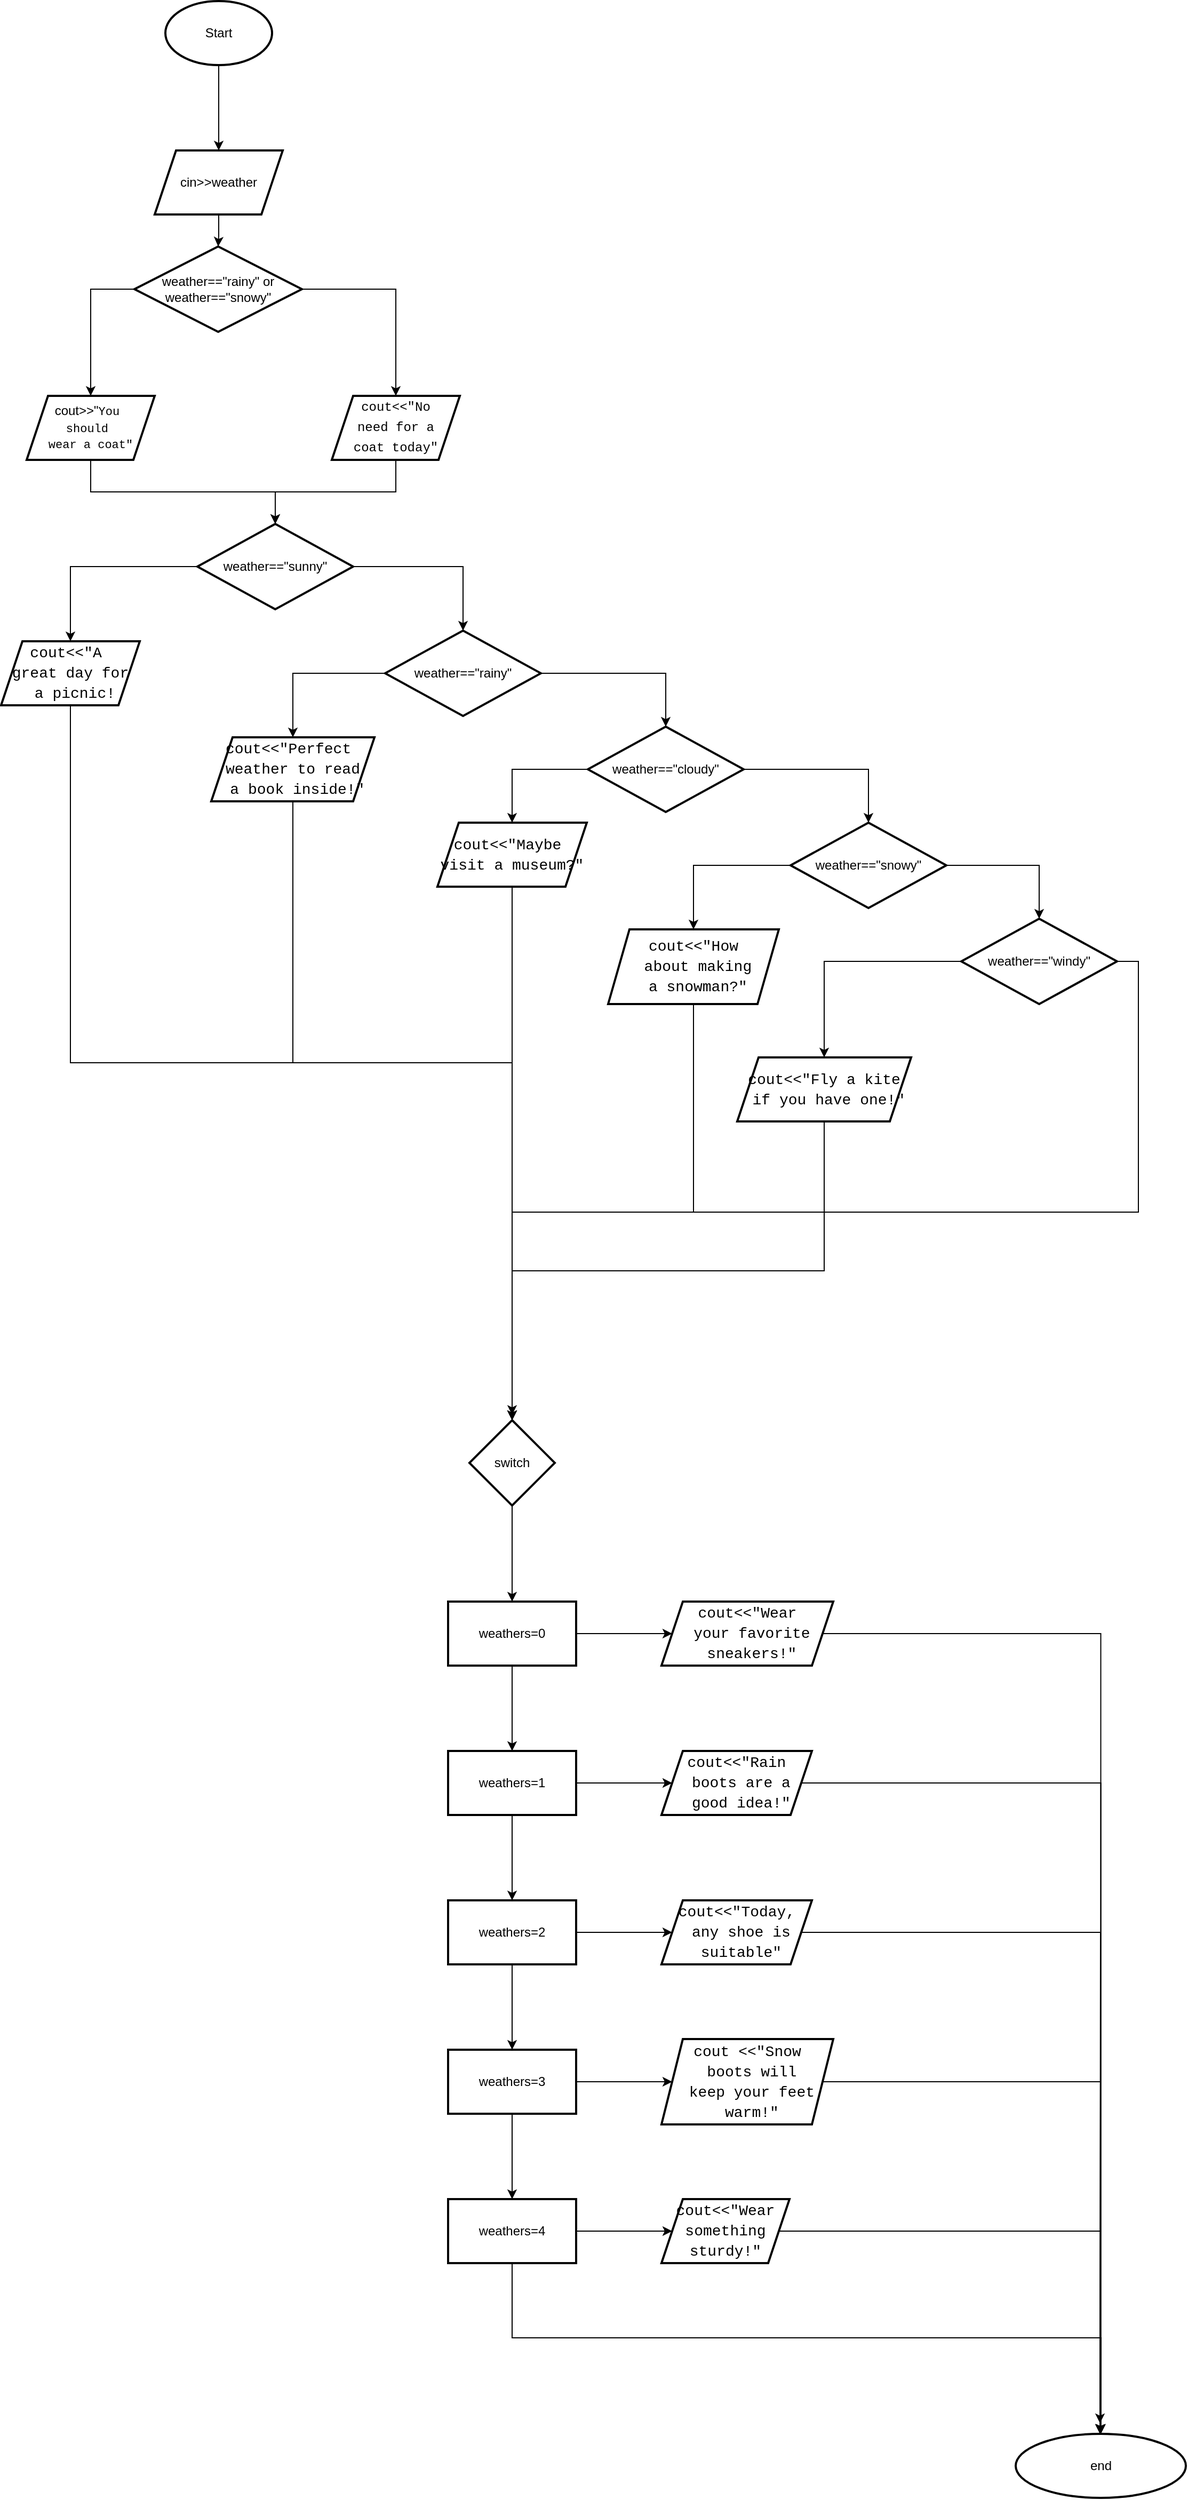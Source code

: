 <mxfile version="24.7.8">
  <diagram name="Сторінка-1" id="xTLHWUKdXR8X0EgJbJ4l">
    <mxGraphModel dx="941" dy="644" grid="1" gridSize="10" guides="1" tooltips="1" connect="1" arrows="1" fold="1" page="1" pageScale="1" pageWidth="827" pageHeight="1169" math="0" shadow="0">
      <root>
        <mxCell id="0" />
        <mxCell id="1" parent="0" />
        <mxCell id="074VwIv8RnxLzK14YC_P-3" value="" style="edgeStyle=orthogonalEdgeStyle;rounded=0;orthogonalLoop=1;jettySize=auto;html=1;" parent="1" source="074VwIv8RnxLzK14YC_P-1" target="074VwIv8RnxLzK14YC_P-2" edge="1">
          <mxGeometry relative="1" as="geometry" />
        </mxCell>
        <mxCell id="074VwIv8RnxLzK14YC_P-1" value="Start" style="strokeWidth=2;html=1;shape=mxgraph.flowchart.start_1;whiteSpace=wrap;" parent="1" vertex="1">
          <mxGeometry x="364" y="20" width="100" height="60" as="geometry" />
        </mxCell>
        <mxCell id="074VwIv8RnxLzK14YC_P-5" value="" style="edgeStyle=orthogonalEdgeStyle;rounded=0;orthogonalLoop=1;jettySize=auto;html=1;" parent="1" source="074VwIv8RnxLzK14YC_P-2" target="074VwIv8RnxLzK14YC_P-4" edge="1">
          <mxGeometry relative="1" as="geometry" />
        </mxCell>
        <mxCell id="074VwIv8RnxLzK14YC_P-2" value="cin&amp;gt;&amp;gt;weather" style="shape=parallelogram;perimeter=parallelogramPerimeter;whiteSpace=wrap;html=1;fixedSize=1;strokeWidth=2;" parent="1" vertex="1">
          <mxGeometry x="354" y="160" width="120" height="60" as="geometry" />
        </mxCell>
        <mxCell id="074VwIv8RnxLzK14YC_P-7" value="" style="edgeStyle=orthogonalEdgeStyle;rounded=0;orthogonalLoop=1;jettySize=auto;html=1;exitX=0;exitY=0.5;exitDx=0;exitDy=0;" parent="1" source="074VwIv8RnxLzK14YC_P-4" target="074VwIv8RnxLzK14YC_P-6" edge="1">
          <mxGeometry relative="1" as="geometry" />
        </mxCell>
        <mxCell id="074VwIv8RnxLzK14YC_P-9" value="" style="edgeStyle=orthogonalEdgeStyle;rounded=0;orthogonalLoop=1;jettySize=auto;html=1;" parent="1" source="074VwIv8RnxLzK14YC_P-4" target="074VwIv8RnxLzK14YC_P-8" edge="1">
          <mxGeometry relative="1" as="geometry" />
        </mxCell>
        <mxCell id="074VwIv8RnxLzK14YC_P-4" value="weather==&quot;&lt;span style=&quot;background-color: initial;&quot;&gt;rainy&quot; or&lt;/span&gt;&lt;div&gt;weather==&quot;snowy&lt;span style=&quot;background-color: initial;&quot;&gt;&quot;&lt;/span&gt;&lt;span style=&quot;background-color: initial;&quot;&gt;&lt;br&gt;&lt;/span&gt;&lt;/div&gt;" style="rhombus;whiteSpace=wrap;html=1;strokeWidth=2;" parent="1" vertex="1">
          <mxGeometry x="335" y="250" width="157" height="80" as="geometry" />
        </mxCell>
        <mxCell id="074VwIv8RnxLzK14YC_P-14" style="edgeStyle=orthogonalEdgeStyle;rounded=0;orthogonalLoop=1;jettySize=auto;html=1;exitX=0.5;exitY=1;exitDx=0;exitDy=0;" parent="1" source="074VwIv8RnxLzK14YC_P-6" target="074VwIv8RnxLzK14YC_P-10" edge="1">
          <mxGeometry relative="1" as="geometry" />
        </mxCell>
        <mxCell id="074VwIv8RnxLzK14YC_P-6" value="cout&amp;gt;&amp;gt;&quot;&lt;span style=&quot;font-family: Consolas, &amp;quot;Courier New&amp;quot;, monospace; white-space: pre;&quot;&gt;&lt;font style=&quot;font-size: 11px;&quot;&gt;You &lt;/font&gt;&lt;/span&gt;&lt;div&gt;&lt;span style=&quot;font-family: Consolas, &amp;quot;Courier New&amp;quot;, monospace; white-space: pre;&quot;&gt;&lt;font style=&quot;font-size: 11px;&quot;&gt;should &lt;/font&gt;&lt;/span&gt;&lt;/div&gt;&lt;div&gt;&lt;span style=&quot;font-family: Consolas, &amp;quot;Courier New&amp;quot;, monospace; white-space: pre;&quot;&gt;&lt;font style=&quot;font-size: 11px;&quot;&gt;wear a coat&quot;&lt;/font&gt;&lt;/span&gt;&lt;/div&gt;" style="shape=parallelogram;perimeter=parallelogramPerimeter;whiteSpace=wrap;html=1;fixedSize=1;strokeWidth=2;" parent="1" vertex="1">
          <mxGeometry x="234" y="390" width="120" height="60" as="geometry" />
        </mxCell>
        <mxCell id="074VwIv8RnxLzK14YC_P-11" value="" style="edgeStyle=orthogonalEdgeStyle;rounded=0;orthogonalLoop=1;jettySize=auto;html=1;entryX=0.5;entryY=0;entryDx=0;entryDy=0;" parent="1" target="074VwIv8RnxLzK14YC_P-10" edge="1">
          <mxGeometry relative="1" as="geometry">
            <mxPoint x="580" y="450" as="sourcePoint" />
            <Array as="points">
              <mxPoint x="580" y="480" />
              <mxPoint x="467" y="480" />
            </Array>
          </mxGeometry>
        </mxCell>
        <mxCell id="074VwIv8RnxLzK14YC_P-8" value="&lt;div style=&quot;font-family: Consolas, &amp;quot;Courier New&amp;quot;, monospace; line-height: 19px; white-space: pre;&quot;&gt;&lt;span style=&quot;background-color: rgb(255, 255, 255);&quot;&gt;cout&amp;lt;&amp;lt;&quot;No&lt;/span&gt;&lt;/div&gt;&lt;div style=&quot;font-family: Consolas, &amp;quot;Courier New&amp;quot;, monospace; line-height: 19px; white-space: pre;&quot;&gt;&lt;span style=&quot;background-color: rgb(255, 255, 255);&quot;&gt; need&lt;/span&gt;&lt;span style=&quot;background-color: rgb(255, 255, 255);&quot;&gt; for a &lt;/span&gt;&lt;/div&gt;&lt;div style=&quot;font-family: Consolas, &amp;quot;Courier New&amp;quot;, monospace; line-height: 19px; white-space: pre;&quot;&gt;&lt;span style=&quot;background-color: rgb(255, 255, 255);&quot;&gt;coat today&quot;&lt;/span&gt;&lt;/div&gt;" style="shape=parallelogram;perimeter=parallelogramPerimeter;whiteSpace=wrap;html=1;fixedSize=1;strokeWidth=2;" parent="1" vertex="1">
          <mxGeometry x="520" y="390" width="120" height="60" as="geometry" />
        </mxCell>
        <mxCell id="074VwIv8RnxLzK14YC_P-16" value="" style="edgeStyle=orthogonalEdgeStyle;rounded=0;orthogonalLoop=1;jettySize=auto;html=1;" parent="1" source="074VwIv8RnxLzK14YC_P-10" target="074VwIv8RnxLzK14YC_P-15" edge="1">
          <mxGeometry relative="1" as="geometry" />
        </mxCell>
        <mxCell id="074VwIv8RnxLzK14YC_P-18" value="" style="edgeStyle=orthogonalEdgeStyle;rounded=0;orthogonalLoop=1;jettySize=auto;html=1;" parent="1" source="074VwIv8RnxLzK14YC_P-10" target="074VwIv8RnxLzK14YC_P-17" edge="1">
          <mxGeometry relative="1" as="geometry" />
        </mxCell>
        <mxCell id="074VwIv8RnxLzK14YC_P-10" value="weather==&quot;sunny&quot;" style="rhombus;whiteSpace=wrap;html=1;strokeWidth=2;" parent="1" vertex="1">
          <mxGeometry x="394" y="510" width="146" height="80" as="geometry" />
        </mxCell>
        <mxCell id="074VwIv8RnxLzK14YC_P-35" value="" style="edgeStyle=orthogonalEdgeStyle;rounded=0;orthogonalLoop=1;jettySize=auto;html=1;exitX=0.5;exitY=1;exitDx=0;exitDy=0;" parent="1" source="074VwIv8RnxLzK14YC_P-15" target="074VwIv8RnxLzK14YC_P-34" edge="1">
          <mxGeometry relative="1" as="geometry">
            <mxPoint x="240" y="710" as="sourcePoint" />
          </mxGeometry>
        </mxCell>
        <mxCell id="074VwIv8RnxLzK14YC_P-15" value="&lt;div style=&quot;font-family: Consolas, &amp;quot;Courier New&amp;quot;, monospace; font-size: 14px; line-height: 19px; white-space: pre;&quot;&gt;cout&amp;lt;&amp;lt;&quot;A &lt;/div&gt;&lt;div style=&quot;font-family: Consolas, &amp;quot;Courier New&amp;quot;, monospace; font-size: 14px; line-height: 19px; white-space: pre;&quot;&gt;great day&lt;span style=&quot;background-color: initial;&quot;&gt; for&lt;/span&gt;&lt;/div&gt;&lt;div style=&quot;font-family: Consolas, &amp;quot;Courier New&amp;quot;, monospace; font-size: 14px; line-height: 19px; white-space: pre;&quot;&gt;&lt;span style=&quot;background-color: initial;&quot;&gt; a picnic!&lt;/span&gt;&lt;/div&gt;" style="shape=parallelogram;perimeter=parallelogramPerimeter;whiteSpace=wrap;html=1;fixedSize=1;strokeWidth=2;" parent="1" vertex="1">
          <mxGeometry x="210" y="620" width="130" height="60" as="geometry" />
        </mxCell>
        <mxCell id="074VwIv8RnxLzK14YC_P-20" value="" style="edgeStyle=orthogonalEdgeStyle;rounded=0;orthogonalLoop=1;jettySize=auto;html=1;" parent="1" source="074VwIv8RnxLzK14YC_P-17" target="074VwIv8RnxLzK14YC_P-19" edge="1">
          <mxGeometry relative="1" as="geometry" />
        </mxCell>
        <mxCell id="074VwIv8RnxLzK14YC_P-22" value="" style="edgeStyle=orthogonalEdgeStyle;rounded=0;orthogonalLoop=1;jettySize=auto;html=1;" parent="1" source="074VwIv8RnxLzK14YC_P-17" target="074VwIv8RnxLzK14YC_P-21" edge="1">
          <mxGeometry relative="1" as="geometry" />
        </mxCell>
        <mxCell id="074VwIv8RnxLzK14YC_P-17" value="weather==&quot;rainy&quot;" style="rhombus;whiteSpace=wrap;html=1;strokeWidth=2;" parent="1" vertex="1">
          <mxGeometry x="570" y="610" width="146" height="80" as="geometry" />
        </mxCell>
        <mxCell id="074VwIv8RnxLzK14YC_P-36" style="edgeStyle=orthogonalEdgeStyle;rounded=0;orthogonalLoop=1;jettySize=auto;html=1;entryX=0.5;entryY=0;entryDx=0;entryDy=0;exitX=0.5;exitY=1;exitDx=0;exitDy=0;" parent="1" edge="1">
          <mxGeometry relative="1" as="geometry">
            <mxPoint x="483.5" y="765" as="sourcePoint" />
            <mxPoint x="689" y="1345" as="targetPoint" />
            <Array as="points">
              <mxPoint x="483" y="1015" />
              <mxPoint x="689" y="1015" />
            </Array>
          </mxGeometry>
        </mxCell>
        <mxCell id="074VwIv8RnxLzK14YC_P-19" value="&lt;div style=&quot;font-family: Consolas, &amp;quot;Courier New&amp;quot;, monospace; font-size: 14px; line-height: 19px; white-space: pre;&quot;&gt;cout&amp;lt;&amp;lt;&lt;span style=&quot;background-color: initial;&quot;&gt;&quot;Perfect &lt;/span&gt;&lt;/div&gt;&lt;div style=&quot;font-family: Consolas, &amp;quot;Courier New&amp;quot;, monospace; font-size: 14px; line-height: 19px; white-space: pre;&quot;&gt;weather to read&lt;/div&gt;&lt;div style=&quot;font-family: Consolas, &amp;quot;Courier New&amp;quot;, monospace; font-size: 14px; line-height: 19px; white-space: pre;&quot;&gt; a book inside!&quot;&lt;/div&gt;" style="shape=parallelogram;perimeter=parallelogramPerimeter;whiteSpace=wrap;html=1;fixedSize=1;strokeWidth=2;" parent="1" vertex="1">
          <mxGeometry x="407" y="710" width="153" height="60" as="geometry" />
        </mxCell>
        <mxCell id="074VwIv8RnxLzK14YC_P-24" value="" style="edgeStyle=orthogonalEdgeStyle;rounded=0;orthogonalLoop=1;jettySize=auto;html=1;" parent="1" source="074VwIv8RnxLzK14YC_P-21" target="074VwIv8RnxLzK14YC_P-23" edge="1">
          <mxGeometry relative="1" as="geometry" />
        </mxCell>
        <mxCell id="074VwIv8RnxLzK14YC_P-26" value="" style="edgeStyle=orthogonalEdgeStyle;rounded=0;orthogonalLoop=1;jettySize=auto;html=1;" parent="1" source="074VwIv8RnxLzK14YC_P-21" target="074VwIv8RnxLzK14YC_P-25" edge="1">
          <mxGeometry relative="1" as="geometry" />
        </mxCell>
        <mxCell id="074VwIv8RnxLzK14YC_P-21" value="weather==&quot;cloudy&quot;" style="rhombus;whiteSpace=wrap;html=1;strokeWidth=2;" parent="1" vertex="1">
          <mxGeometry x="760" y="700" width="146" height="80" as="geometry" />
        </mxCell>
        <mxCell id="074VwIv8RnxLzK14YC_P-37" style="edgeStyle=orthogonalEdgeStyle;rounded=0;orthogonalLoop=1;jettySize=auto;html=1;entryX=0.5;entryY=0;entryDx=0;entryDy=0;" parent="1" source="074VwIv8RnxLzK14YC_P-23" target="074VwIv8RnxLzK14YC_P-34" edge="1">
          <mxGeometry relative="1" as="geometry" />
        </mxCell>
        <mxCell id="074VwIv8RnxLzK14YC_P-23" value="&lt;div style=&quot;font-family: Consolas, &amp;quot;Courier New&amp;quot;, monospace; font-size: 14px; line-height: 19px; white-space: pre;&quot;&gt;cout&amp;lt;&amp;lt;&quot;Maybe &lt;/div&gt;&lt;div style=&quot;font-family: Consolas, &amp;quot;Courier New&amp;quot;, monospace; font-size: 14px; line-height: 19px; white-space: pre;&quot;&gt;visit a museum?&quot;&lt;/div&gt;" style="shape=parallelogram;perimeter=parallelogramPerimeter;whiteSpace=wrap;html=1;fixedSize=1;strokeWidth=2;" parent="1" vertex="1">
          <mxGeometry x="619" y="790" width="140" height="60" as="geometry" />
        </mxCell>
        <mxCell id="074VwIv8RnxLzK14YC_P-28" value="" style="edgeStyle=orthogonalEdgeStyle;rounded=0;orthogonalLoop=1;jettySize=auto;html=1;" parent="1" source="074VwIv8RnxLzK14YC_P-25" target="074VwIv8RnxLzK14YC_P-27" edge="1">
          <mxGeometry relative="1" as="geometry" />
        </mxCell>
        <mxCell id="074VwIv8RnxLzK14YC_P-30" value="" style="edgeStyle=orthogonalEdgeStyle;rounded=0;orthogonalLoop=1;jettySize=auto;html=1;" parent="1" source="074VwIv8RnxLzK14YC_P-25" target="074VwIv8RnxLzK14YC_P-29" edge="1">
          <mxGeometry relative="1" as="geometry" />
        </mxCell>
        <mxCell id="074VwIv8RnxLzK14YC_P-25" value="weather==&quot;snowy&quot;" style="rhombus;whiteSpace=wrap;html=1;strokeWidth=2;" parent="1" vertex="1">
          <mxGeometry x="950" y="790" width="146" height="80" as="geometry" />
        </mxCell>
        <mxCell id="074VwIv8RnxLzK14YC_P-38" style="edgeStyle=orthogonalEdgeStyle;rounded=0;orthogonalLoop=1;jettySize=auto;html=1;entryX=0.5;entryY=0;entryDx=0;entryDy=0;exitX=0.5;exitY=1;exitDx=0;exitDy=0;" parent="1" source="074VwIv8RnxLzK14YC_P-27" target="074VwIv8RnxLzK14YC_P-34" edge="1">
          <mxGeometry relative="1" as="geometry" />
        </mxCell>
        <mxCell id="074VwIv8RnxLzK14YC_P-27" value="&lt;div style=&quot;font-family: Consolas, &amp;quot;Courier New&amp;quot;, monospace; font-weight: normal; font-size: 14px; line-height: 19px; white-space: pre;&quot;&gt;&lt;div&gt;cout&amp;lt;&amp;lt;&quot;How&lt;/div&gt;&lt;div&gt; about making&lt;/div&gt;&lt;div&gt; a snowman?&quot;&lt;/div&gt;&lt;/div&gt;" style="shape=parallelogram;perimeter=parallelogramPerimeter;whiteSpace=wrap;html=1;fixedSize=1;strokeWidth=2;" parent="1" vertex="1">
          <mxGeometry x="779" y="890" width="160" height="70" as="geometry" />
        </mxCell>
        <mxCell id="074VwIv8RnxLzK14YC_P-32" value="" style="edgeStyle=orthogonalEdgeStyle;rounded=0;orthogonalLoop=1;jettySize=auto;html=1;" parent="1" source="074VwIv8RnxLzK14YC_P-29" target="074VwIv8RnxLzK14YC_P-31" edge="1">
          <mxGeometry relative="1" as="geometry" />
        </mxCell>
        <mxCell id="074VwIv8RnxLzK14YC_P-41" style="edgeStyle=orthogonalEdgeStyle;rounded=0;orthogonalLoop=1;jettySize=auto;html=1;exitX=1;exitY=0.5;exitDx=0;exitDy=0;" parent="1" source="074VwIv8RnxLzK14YC_P-29" target="074VwIv8RnxLzK14YC_P-34" edge="1">
          <mxGeometry relative="1" as="geometry" />
        </mxCell>
        <mxCell id="074VwIv8RnxLzK14YC_P-29" value="weather==&quot;windy&quot;" style="rhombus;whiteSpace=wrap;html=1;strokeWidth=2;" parent="1" vertex="1">
          <mxGeometry x="1110" y="880" width="146" height="80" as="geometry" />
        </mxCell>
        <mxCell id="074VwIv8RnxLzK14YC_P-40" style="edgeStyle=orthogonalEdgeStyle;rounded=0;orthogonalLoop=1;jettySize=auto;html=1;exitX=0.5;exitY=1;exitDx=0;exitDy=0;" parent="1" source="074VwIv8RnxLzK14YC_P-31" target="074VwIv8RnxLzK14YC_P-34" edge="1">
          <mxGeometry relative="1" as="geometry" />
        </mxCell>
        <mxCell id="074VwIv8RnxLzK14YC_P-31" value="&lt;div style=&quot;font-family: Consolas, &amp;quot;Courier New&amp;quot;, monospace; font-size: 14px; line-height: 19px; white-space: pre;&quot;&gt;cout&amp;lt;&amp;lt;&quot;Fly a kite&lt;/div&gt;&lt;div style=&quot;font-family: Consolas, &amp;quot;Courier New&amp;quot;, monospace; font-size: 14px; line-height: 19px; white-space: pre;&quot;&gt; if you have one!&quot;&lt;/div&gt;" style="shape=parallelogram;perimeter=parallelogramPerimeter;whiteSpace=wrap;html=1;fixedSize=1;strokeWidth=2;" parent="1" vertex="1">
          <mxGeometry x="900" y="1010" width="163" height="60" as="geometry" />
        </mxCell>
        <mxCell id="074VwIv8RnxLzK14YC_P-45" value="" style="edgeStyle=orthogonalEdgeStyle;rounded=0;orthogonalLoop=1;jettySize=auto;html=1;" parent="1" source="074VwIv8RnxLzK14YC_P-34" target="074VwIv8RnxLzK14YC_P-44" edge="1">
          <mxGeometry relative="1" as="geometry" />
        </mxCell>
        <mxCell id="074VwIv8RnxLzK14YC_P-34" value="switch" style="rhombus;whiteSpace=wrap;html=1;strokeWidth=2;" parent="1" vertex="1">
          <mxGeometry x="649" y="1350" width="80" height="80" as="geometry" />
        </mxCell>
        <mxCell id="074VwIv8RnxLzK14YC_P-47" value="" style="edgeStyle=orthogonalEdgeStyle;rounded=0;orthogonalLoop=1;jettySize=auto;html=1;" parent="1" source="074VwIv8RnxLzK14YC_P-44" target="074VwIv8RnxLzK14YC_P-46" edge="1">
          <mxGeometry relative="1" as="geometry" />
        </mxCell>
        <mxCell id="074VwIv8RnxLzK14YC_P-50" value="" style="edgeStyle=orthogonalEdgeStyle;rounded=0;orthogonalLoop=1;jettySize=auto;html=1;" parent="1" source="074VwIv8RnxLzK14YC_P-44" target="074VwIv8RnxLzK14YC_P-49" edge="1">
          <mxGeometry relative="1" as="geometry" />
        </mxCell>
        <mxCell id="074VwIv8RnxLzK14YC_P-44" value="weathers=0" style="whiteSpace=wrap;html=1;strokeWidth=2;" parent="1" vertex="1">
          <mxGeometry x="629" y="1520" width="120" height="60" as="geometry" />
        </mxCell>
        <mxCell id="074VwIv8RnxLzK14YC_P-66" value="" style="edgeStyle=orthogonalEdgeStyle;rounded=0;orthogonalLoop=1;jettySize=auto;html=1;" parent="1" source="074VwIv8RnxLzK14YC_P-46" target="074VwIv8RnxLzK14YC_P-65" edge="1">
          <mxGeometry relative="1" as="geometry" />
        </mxCell>
        <mxCell id="074VwIv8RnxLzK14YC_P-46" value="&lt;div style=&quot;font-family: Consolas, &amp;quot;Courier New&amp;quot;, monospace; font-size: 14px; line-height: 19px; white-space: pre;&quot;&gt;cout&amp;lt;&amp;lt;&quot;Wear&lt;/div&gt;&lt;div style=&quot;font-family: Consolas, &amp;quot;Courier New&amp;quot;, monospace; font-size: 14px; line-height: 19px; white-space: pre;&quot;&gt; your favorite&lt;/div&gt;&lt;div style=&quot;font-family: Consolas, &amp;quot;Courier New&amp;quot;, monospace; font-size: 14px; line-height: 19px; white-space: pre;&quot;&gt; sneakers!&quot;&lt;/div&gt;" style="shape=parallelogram;perimeter=parallelogramPerimeter;whiteSpace=wrap;html=1;fixedSize=1;strokeWidth=2;" parent="1" vertex="1">
          <mxGeometry x="829" y="1520" width="161" height="60" as="geometry" />
        </mxCell>
        <mxCell id="074VwIv8RnxLzK14YC_P-52" value="" style="edgeStyle=orthogonalEdgeStyle;rounded=0;orthogonalLoop=1;jettySize=auto;html=1;" parent="1" source="074VwIv8RnxLzK14YC_P-49" target="074VwIv8RnxLzK14YC_P-51" edge="1">
          <mxGeometry relative="1" as="geometry" />
        </mxCell>
        <mxCell id="074VwIv8RnxLzK14YC_P-54" value="" style="edgeStyle=orthogonalEdgeStyle;rounded=0;orthogonalLoop=1;jettySize=auto;html=1;" parent="1" source="074VwIv8RnxLzK14YC_P-49" target="074VwIv8RnxLzK14YC_P-53" edge="1">
          <mxGeometry relative="1" as="geometry" />
        </mxCell>
        <mxCell id="074VwIv8RnxLzK14YC_P-49" value="weathers=1" style="whiteSpace=wrap;html=1;strokeWidth=2;" parent="1" vertex="1">
          <mxGeometry x="629" y="1660" width="120" height="60" as="geometry" />
        </mxCell>
        <mxCell id="074VwIv8RnxLzK14YC_P-67" style="edgeStyle=orthogonalEdgeStyle;rounded=0;orthogonalLoop=1;jettySize=auto;html=1;exitX=1;exitY=0.5;exitDx=0;exitDy=0;entryX=0.5;entryY=0;entryDx=0;entryDy=0;" parent="1" source="074VwIv8RnxLzK14YC_P-51" target="074VwIv8RnxLzK14YC_P-65" edge="1">
          <mxGeometry relative="1" as="geometry" />
        </mxCell>
        <mxCell id="074VwIv8RnxLzK14YC_P-51" value="&lt;div style=&quot;font-family: Consolas, &amp;quot;Courier New&amp;quot;, monospace; font-size: 14px; line-height: 19px; white-space: pre;&quot;&gt;cout&amp;lt;&amp;lt;&quot;Rain&lt;/div&gt;&lt;div style=&quot;font-family: Consolas, &amp;quot;Courier New&amp;quot;, monospace; font-size: 14px; line-height: 19px; white-space: pre;&quot;&gt; boots are a&lt;/div&gt;&lt;div style=&quot;font-family: Consolas, &amp;quot;Courier New&amp;quot;, monospace; font-size: 14px; line-height: 19px; white-space: pre;&quot;&gt; good idea!&quot;&lt;/div&gt;" style="shape=parallelogram;perimeter=parallelogramPerimeter;whiteSpace=wrap;html=1;fixedSize=1;strokeWidth=2;" parent="1" vertex="1">
          <mxGeometry x="829" y="1660" width="141" height="60" as="geometry" />
        </mxCell>
        <mxCell id="074VwIv8RnxLzK14YC_P-56" value="" style="edgeStyle=orthogonalEdgeStyle;rounded=0;orthogonalLoop=1;jettySize=auto;html=1;" parent="1" source="074VwIv8RnxLzK14YC_P-53" target="074VwIv8RnxLzK14YC_P-55" edge="1">
          <mxGeometry relative="1" as="geometry" />
        </mxCell>
        <mxCell id="074VwIv8RnxLzK14YC_P-60" value="" style="edgeStyle=orthogonalEdgeStyle;rounded=0;orthogonalLoop=1;jettySize=auto;html=1;" parent="1" source="074VwIv8RnxLzK14YC_P-53" target="074VwIv8RnxLzK14YC_P-59" edge="1">
          <mxGeometry relative="1" as="geometry" />
        </mxCell>
        <mxCell id="074VwIv8RnxLzK14YC_P-53" value="weathers=2" style="whiteSpace=wrap;html=1;strokeWidth=2;" parent="1" vertex="1">
          <mxGeometry x="629" y="1800" width="120" height="60" as="geometry" />
        </mxCell>
        <mxCell id="074VwIv8RnxLzK14YC_P-58" value="" style="edgeStyle=orthogonalEdgeStyle;rounded=0;orthogonalLoop=1;jettySize=auto;html=1;" parent="1" source="074VwIv8RnxLzK14YC_P-55" target="074VwIv8RnxLzK14YC_P-57" edge="1">
          <mxGeometry relative="1" as="geometry" />
        </mxCell>
        <mxCell id="074VwIv8RnxLzK14YC_P-62" value="" style="edgeStyle=orthogonalEdgeStyle;rounded=0;orthogonalLoop=1;jettySize=auto;html=1;" parent="1" source="074VwIv8RnxLzK14YC_P-55" target="074VwIv8RnxLzK14YC_P-61" edge="1">
          <mxGeometry relative="1" as="geometry" />
        </mxCell>
        <mxCell id="074VwIv8RnxLzK14YC_P-55" value="weathers=3" style="whiteSpace=wrap;html=1;strokeWidth=2;" parent="1" vertex="1">
          <mxGeometry x="629" y="1940" width="120" height="60" as="geometry" />
        </mxCell>
        <mxCell id="074VwIv8RnxLzK14YC_P-64" value="" style="edgeStyle=orthogonalEdgeStyle;rounded=0;orthogonalLoop=1;jettySize=auto;html=1;" parent="1" source="074VwIv8RnxLzK14YC_P-57" target="074VwIv8RnxLzK14YC_P-63" edge="1">
          <mxGeometry relative="1" as="geometry" />
        </mxCell>
        <mxCell id="074VwIv8RnxLzK14YC_P-71" style="edgeStyle=orthogonalEdgeStyle;rounded=0;orthogonalLoop=1;jettySize=auto;html=1;" parent="1" source="074VwIv8RnxLzK14YC_P-57" target="074VwIv8RnxLzK14YC_P-65" edge="1">
          <mxGeometry relative="1" as="geometry">
            <Array as="points">
              <mxPoint x="689" y="2210" />
              <mxPoint x="1241" y="2210" />
            </Array>
          </mxGeometry>
        </mxCell>
        <mxCell id="074VwIv8RnxLzK14YC_P-57" value="weathers=4" style="whiteSpace=wrap;html=1;strokeWidth=2;" parent="1" vertex="1">
          <mxGeometry x="629" y="2080" width="120" height="60" as="geometry" />
        </mxCell>
        <mxCell id="074VwIv8RnxLzK14YC_P-68" style="edgeStyle=orthogonalEdgeStyle;rounded=0;orthogonalLoop=1;jettySize=auto;html=1;exitX=1;exitY=0.5;exitDx=0;exitDy=0;" parent="1" source="074VwIv8RnxLzK14YC_P-59" edge="1">
          <mxGeometry relative="1" as="geometry">
            <mxPoint x="1240" y="2290" as="targetPoint" />
          </mxGeometry>
        </mxCell>
        <mxCell id="074VwIv8RnxLzK14YC_P-59" value="&lt;div style=&quot;font-family: Consolas, &amp;quot;Courier New&amp;quot;, monospace; font-size: 14px; line-height: 19px; white-space: pre;&quot;&gt;cout&amp;lt;&amp;lt;&quot;Today,&lt;/div&gt;&lt;div style=&quot;font-family: Consolas, &amp;quot;Courier New&amp;quot;, monospace; font-size: 14px; line-height: 19px; white-space: pre;&quot;&gt; any shoe is&lt;/div&gt;&lt;div style=&quot;font-family: Consolas, &amp;quot;Courier New&amp;quot;, monospace; font-size: 14px; line-height: 19px; white-space: pre;&quot;&gt; suitable&quot;&lt;/div&gt;" style="shape=parallelogram;perimeter=parallelogramPerimeter;whiteSpace=wrap;html=1;fixedSize=1;strokeWidth=2;" parent="1" vertex="1">
          <mxGeometry x="829" y="1800" width="141" height="60" as="geometry" />
        </mxCell>
        <mxCell id="074VwIv8RnxLzK14YC_P-69" style="edgeStyle=orthogonalEdgeStyle;rounded=0;orthogonalLoop=1;jettySize=auto;html=1;exitX=1;exitY=0.5;exitDx=0;exitDy=0;" parent="1" source="074VwIv8RnxLzK14YC_P-61" edge="1">
          <mxGeometry relative="1" as="geometry">
            <mxPoint x="1240" y="2300" as="targetPoint" />
          </mxGeometry>
        </mxCell>
        <mxCell id="074VwIv8RnxLzK14YC_P-61" value="&lt;div style=&quot;font-family: Consolas, &amp;quot;Courier New&amp;quot;, monospace; font-size: 14px; line-height: 19px; white-space: pre;&quot;&gt;cout &amp;lt;&amp;lt;&quot;Snow&lt;/div&gt;&lt;div style=&quot;font-family: Consolas, &amp;quot;Courier New&amp;quot;, monospace; font-size: 14px; line-height: 19px; white-space: pre;&quot;&gt; boots will&lt;/div&gt;&lt;div style=&quot;font-family: Consolas, &amp;quot;Courier New&amp;quot;, monospace; font-size: 14px; line-height: 19px; white-space: pre;&quot;&gt; keep your feet&lt;/div&gt;&lt;div style=&quot;font-family: Consolas, &amp;quot;Courier New&amp;quot;, monospace; font-size: 14px; line-height: 19px; white-space: pre;&quot;&gt; warm!&quot;&lt;/div&gt;" style="shape=parallelogram;perimeter=parallelogramPerimeter;whiteSpace=wrap;html=1;fixedSize=1;strokeWidth=2;" parent="1" vertex="1">
          <mxGeometry x="829" y="1930" width="161" height="80" as="geometry" />
        </mxCell>
        <mxCell id="074VwIv8RnxLzK14YC_P-70" style="edgeStyle=orthogonalEdgeStyle;rounded=0;orthogonalLoop=1;jettySize=auto;html=1;exitX=1;exitY=0.5;exitDx=0;exitDy=0;" parent="1" source="074VwIv8RnxLzK14YC_P-63" edge="1">
          <mxGeometry relative="1" as="geometry">
            <mxPoint x="1240" y="2300" as="targetPoint" />
          </mxGeometry>
        </mxCell>
        <mxCell id="074VwIv8RnxLzK14YC_P-63" value="&lt;div style=&quot;font-family: Consolas, &amp;quot;Courier New&amp;quot;, monospace; font-size: 14px; line-height: 19px; white-space: pre;&quot;&gt;cout&amp;lt;&amp;lt;&quot;Wear&lt;/div&gt;&lt;div style=&quot;font-family: Consolas, &amp;quot;Courier New&amp;quot;, monospace; font-size: 14px; line-height: 19px; white-space: pre;&quot;&gt; something &lt;/div&gt;&lt;div style=&quot;font-family: Consolas, &amp;quot;Courier New&amp;quot;, monospace; font-size: 14px; line-height: 19px; white-space: pre;&quot;&gt;sturdy!&quot;&lt;/div&gt;" style="shape=parallelogram;perimeter=parallelogramPerimeter;whiteSpace=wrap;html=1;fixedSize=1;strokeWidth=2;" parent="1" vertex="1">
          <mxGeometry x="829" y="2080" width="120" height="60" as="geometry" />
        </mxCell>
        <mxCell id="074VwIv8RnxLzK14YC_P-65" value="end" style="ellipse;whiteSpace=wrap;html=1;strokeWidth=2;" parent="1" vertex="1">
          <mxGeometry x="1161" y="2300" width="159.5" height="60" as="geometry" />
        </mxCell>
      </root>
    </mxGraphModel>
  </diagram>
</mxfile>
